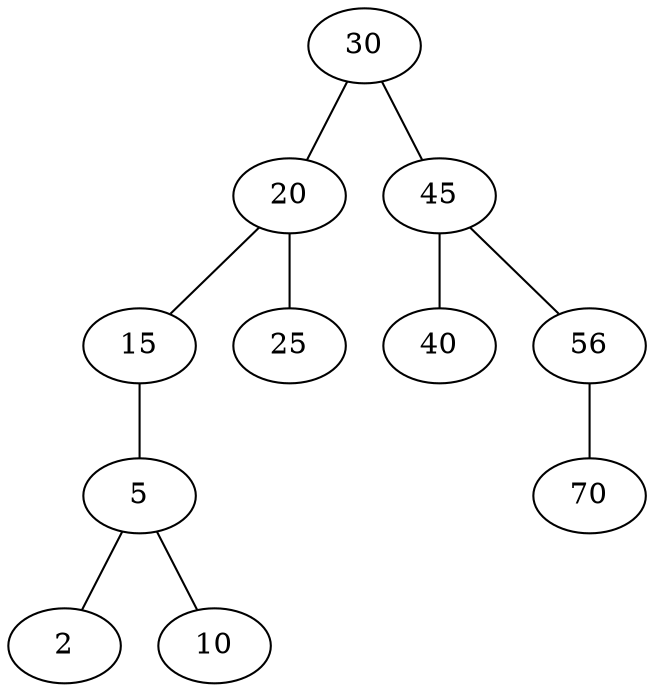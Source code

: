 graph A {
30 -- 20;
20 -- 15;
15 -- 5;
5 -- 2;
5 -- 10;
20 -- 25;
30 -- 45;
45 -- 40;
45 -- 56;
56 -- 70;
}
